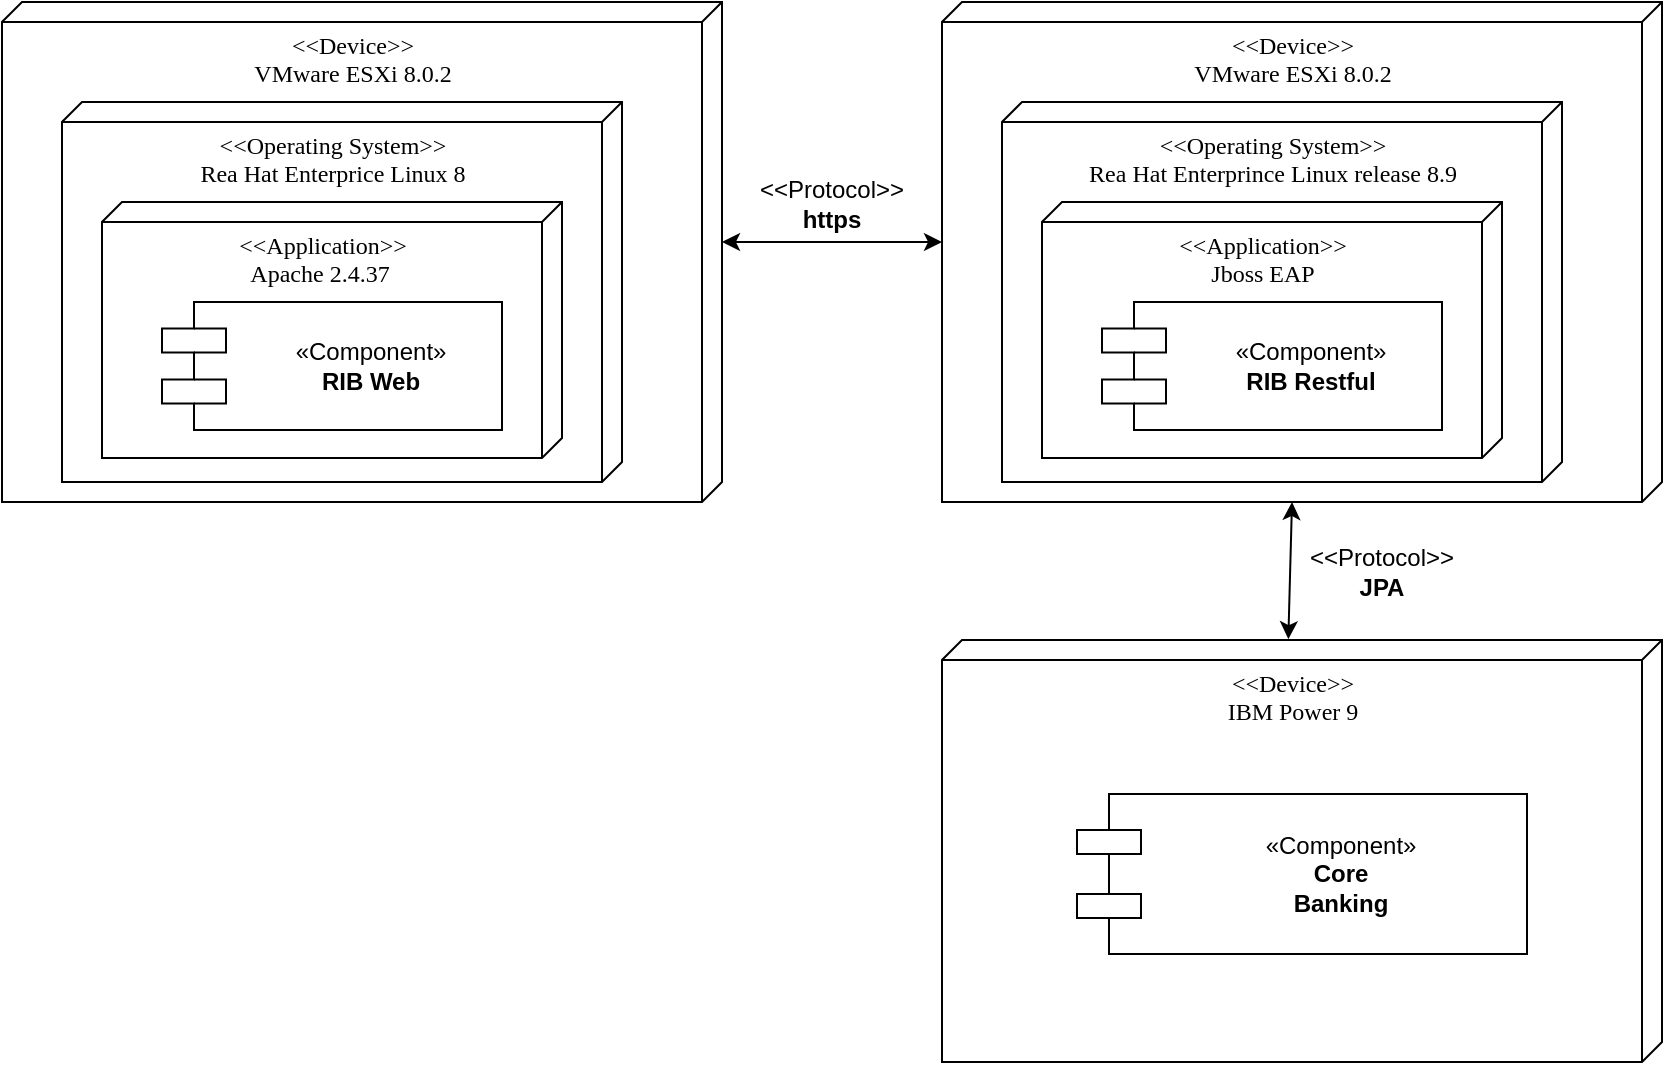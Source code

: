 <mxfile version="24.8.0">
  <diagram name="Página-2" id="JUDbK4Ckv_WAd5AGM5Tw">
    <mxGraphModel dx="1674" dy="746" grid="1" gridSize="10" guides="1" tooltips="1" connect="1" arrows="1" fold="1" page="1" pageScale="1" pageWidth="827" pageHeight="1169" math="0" shadow="0">
      <root>
        <mxCell id="0" />
        <mxCell id="1" parent="0" />
        <mxCell id="Qrmg3Vs-Gsk_AwqV7CNu-4" value="&amp;lt;&amp;lt;Device&amp;gt;&amp;gt;&lt;div&gt;VMware ESXi 8.0.2&lt;/div&gt;" style="verticalAlign=top;align=center;spacingTop=8;spacingLeft=2;spacingRight=12;shape=cube;size=10;direction=south;fontStyle=0;html=1;rounded=0;shadow=0;comic=0;labelBackgroundColor=none;strokeWidth=1;fontFamily=Verdana;fontSize=12" parent="1" vertex="1">
          <mxGeometry x="50" y="40" width="360" height="250" as="geometry" />
        </mxCell>
        <mxCell id="Qrmg3Vs-Gsk_AwqV7CNu-6" value="&amp;lt;&amp;lt;Operating System&amp;gt;&amp;gt;&lt;div&gt;Rea Hat Enterprice Linux 8&lt;/div&gt;" style="verticalAlign=top;align=center;spacingTop=8;spacingLeft=2;spacingRight=12;shape=cube;size=10;direction=south;fontStyle=0;html=1;rounded=0;shadow=0;comic=0;labelBackgroundColor=none;strokeWidth=1;fontFamily=Verdana;fontSize=12" parent="1" vertex="1">
          <mxGeometry x="80" y="90" width="280" height="190" as="geometry" />
        </mxCell>
        <mxCell id="Qrmg3Vs-Gsk_AwqV7CNu-7" value="&lt;div&gt;&amp;lt;&amp;lt;Application&amp;gt;&amp;gt;&lt;/div&gt;&lt;div&gt;Apache 2.4.37&amp;nbsp;&lt;/div&gt;" style="verticalAlign=top;align=center;spacingTop=8;spacingLeft=2;spacingRight=12;shape=cube;size=10;direction=south;fontStyle=0;html=1;rounded=0;shadow=0;comic=0;labelBackgroundColor=none;strokeWidth=1;fontFamily=Verdana;fontSize=12" parent="1" vertex="1">
          <mxGeometry x="100" y="140" width="230" height="128" as="geometry" />
        </mxCell>
        <mxCell id="Qrmg3Vs-Gsk_AwqV7CNu-8" value="&lt;div style=&quot;&quot;&gt;&lt;span style=&quot;font-family: Helvetica; text-wrap: wrap; background-color: initial;&quot;&gt;«Component»&lt;/span&gt;&lt;/div&gt;&lt;b style=&quot;font-family: Helvetica; text-wrap: wrap;&quot;&gt;&lt;div style=&quot;&quot;&gt;RIB Web&lt;/div&gt;&lt;/b&gt;" style="shape=component;align=center;spacingLeft=37;rounded=0;shadow=0;comic=0;labelBackgroundColor=none;strokeWidth=1;fontFamily=Verdana;fontSize=12;html=1;verticalAlign=middle;" parent="1" vertex="1">
          <mxGeometry x="130" y="190" width="170" height="64" as="geometry" />
        </mxCell>
        <mxCell id="TAVbQNcs_L2FOUL7V5Up-1" value="&amp;lt;&amp;lt;Device&amp;gt;&amp;gt;&lt;div&gt;VMware ESXi 8.0.2&lt;/div&gt;" style="verticalAlign=top;align=center;spacingTop=8;spacingLeft=2;spacingRight=12;shape=cube;size=10;direction=south;fontStyle=0;html=1;rounded=0;shadow=0;comic=0;labelBackgroundColor=none;strokeWidth=1;fontFamily=Verdana;fontSize=12" parent="1" vertex="1">
          <mxGeometry x="520" y="40" width="360" height="250" as="geometry" />
        </mxCell>
        <mxCell id="TAVbQNcs_L2FOUL7V5Up-2" value="&amp;lt;&amp;lt;Operating System&amp;gt;&amp;gt;&lt;div&gt;Rea Hat Enterprince Linux release 8.9&lt;/div&gt;" style="verticalAlign=top;align=center;spacingTop=8;spacingLeft=2;spacingRight=12;shape=cube;size=10;direction=south;fontStyle=0;html=1;rounded=0;shadow=0;comic=0;labelBackgroundColor=none;strokeWidth=1;fontFamily=Verdana;fontSize=12" parent="1" vertex="1">
          <mxGeometry x="550" y="90" width="280" height="190" as="geometry" />
        </mxCell>
        <mxCell id="TAVbQNcs_L2FOUL7V5Up-3" value="&lt;div&gt;&amp;lt;&amp;lt;Application&amp;gt;&amp;gt;&lt;/div&gt;Jboss EAP" style="verticalAlign=top;align=center;spacingTop=8;spacingLeft=2;spacingRight=12;shape=cube;size=10;direction=south;fontStyle=0;html=1;rounded=0;shadow=0;comic=0;labelBackgroundColor=none;strokeWidth=1;fontFamily=Verdana;fontSize=12" parent="1" vertex="1">
          <mxGeometry x="570" y="140" width="230" height="128" as="geometry" />
        </mxCell>
        <mxCell id="TAVbQNcs_L2FOUL7V5Up-4" value="&lt;div style=&quot;&quot;&gt;&lt;span style=&quot;font-family: Helvetica; text-wrap: wrap; background-color: initial;&quot;&gt;«Component»&lt;/span&gt;&lt;/div&gt;&lt;b style=&quot;font-family: Helvetica; text-wrap: wrap;&quot;&gt;&lt;div style=&quot;&quot;&gt;RIB Restful&lt;/div&gt;&lt;/b&gt;" style="shape=component;align=center;spacingLeft=37;rounded=0;shadow=0;comic=0;labelBackgroundColor=none;strokeWidth=1;fontFamily=Verdana;fontSize=12;html=1;verticalAlign=middle;" parent="1" vertex="1">
          <mxGeometry x="600" y="190" width="170" height="64" as="geometry" />
        </mxCell>
        <mxCell id="TAVbQNcs_L2FOUL7V5Up-9" value="&amp;lt;&amp;lt;Device&amp;gt;&amp;gt;&lt;div&gt;IBM Power 9&lt;/div&gt;" style="verticalAlign=top;align=center;spacingTop=8;spacingLeft=2;spacingRight=12;shape=cube;size=10;direction=south;fontStyle=0;html=1;rounded=0;shadow=0;comic=0;labelBackgroundColor=none;strokeWidth=1;fontFamily=Verdana;fontSize=12" parent="1" vertex="1">
          <mxGeometry x="520" y="359" width="360" height="211" as="geometry" />
        </mxCell>
        <mxCell id="TAVbQNcs_L2FOUL7V5Up-12" value="&lt;div style=&quot;&quot;&gt;&lt;span style=&quot;font-family: Helvetica; text-wrap: wrap; background-color: initial;&quot;&gt;«Component»&lt;/span&gt;&lt;/div&gt;&lt;b style=&quot;font-family: Helvetica; text-wrap: wrap;&quot;&gt;&lt;div style=&quot;&quot;&gt;Core Banking&lt;/div&gt;&lt;/b&gt;" style="shape=component;align=center;spacingLeft=37;rounded=0;shadow=0;comic=0;labelBackgroundColor=none;strokeWidth=1;fontFamily=Verdana;fontSize=12;html=1;verticalAlign=middle;" parent="1" vertex="1">
          <mxGeometry x="587.5" y="436" width="225" height="80" as="geometry" />
        </mxCell>
        <mxCell id="TAVbQNcs_L2FOUL7V5Up-13" value="" style="endArrow=classic;startArrow=classic;html=1;rounded=0;exitX=0;exitY=0;exitDx=120;exitDy=0;exitPerimeter=0;entryX=0.48;entryY=1;entryDx=0;entryDy=0;entryPerimeter=0;" parent="1" source="Qrmg3Vs-Gsk_AwqV7CNu-4" target="TAVbQNcs_L2FOUL7V5Up-1" edge="1">
          <mxGeometry width="50" height="50" relative="1" as="geometry">
            <mxPoint x="460" y="300" as="sourcePoint" />
            <mxPoint x="510" y="250" as="targetPoint" />
          </mxGeometry>
        </mxCell>
        <mxCell id="TAVbQNcs_L2FOUL7V5Up-14" value="&amp;lt;&amp;lt;Protocol&amp;gt;&amp;gt;&lt;div&gt;&lt;b&gt;https&lt;/b&gt;&lt;/div&gt;" style="text;html=1;align=center;verticalAlign=middle;whiteSpace=wrap;rounded=0;" parent="1" vertex="1">
          <mxGeometry x="435" y="126" width="60" height="30" as="geometry" />
        </mxCell>
        <mxCell id="TAVbQNcs_L2FOUL7V5Up-15" value="" style="endArrow=classic;startArrow=classic;html=1;rounded=0;entryX=0;entryY=0;entryDx=250;entryDy=185;entryPerimeter=0;exitX=-0.002;exitY=0.519;exitDx=0;exitDy=0;exitPerimeter=0;" parent="1" source="TAVbQNcs_L2FOUL7V5Up-9" target="TAVbQNcs_L2FOUL7V5Up-1" edge="1">
          <mxGeometry width="50" height="50" relative="1" as="geometry">
            <mxPoint x="695" y="350" as="sourcePoint" />
            <mxPoint x="510" y="250" as="targetPoint" />
          </mxGeometry>
        </mxCell>
        <mxCell id="TAVbQNcs_L2FOUL7V5Up-16" value="&amp;lt;&amp;lt;Protocol&amp;gt;&amp;gt;&lt;div&gt;&lt;b&gt;JPA&lt;/b&gt;&lt;/div&gt;" style="text;html=1;align=center;verticalAlign=middle;whiteSpace=wrap;rounded=0;" parent="1" vertex="1">
          <mxGeometry x="710" y="310" width="60" height="30" as="geometry" />
        </mxCell>
      </root>
    </mxGraphModel>
  </diagram>
</mxfile>
